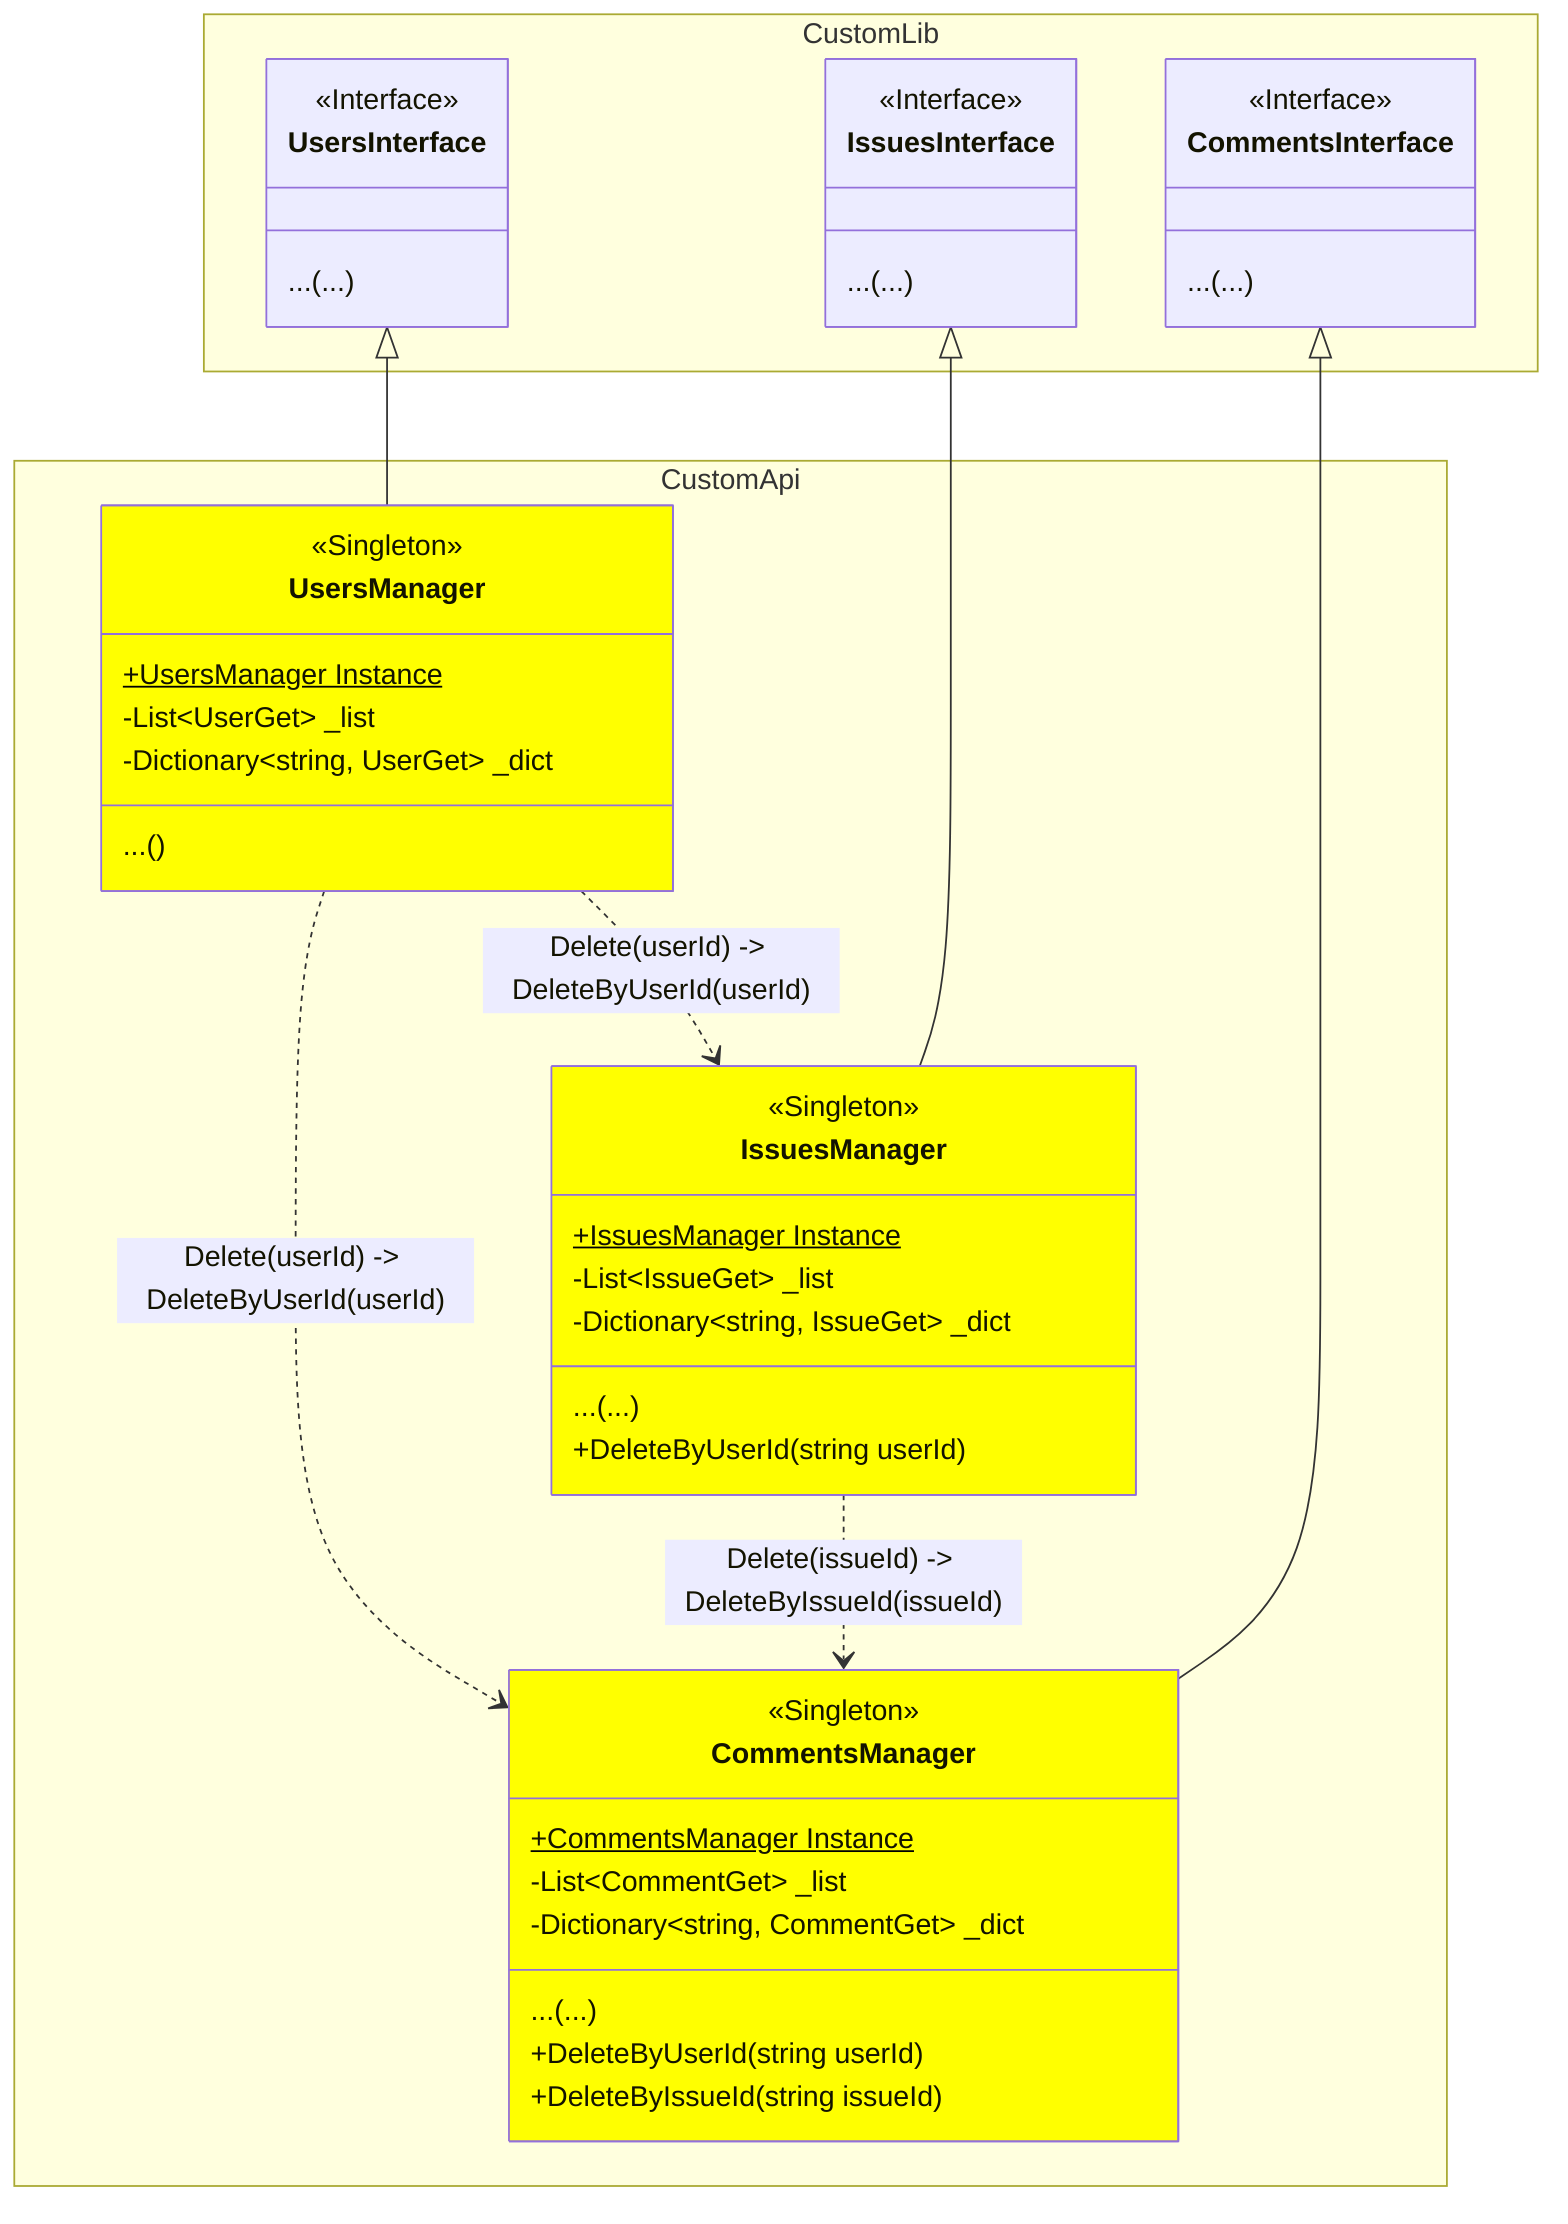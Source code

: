 classDiagram

    namespace CustomLib {
        class UsersInterface {
            <<Interface>>
            ...(...)
        }
        class IssuesInterface {
            <<Interface>>
            ...(...)
        }
        class CommentsInterface {
            <<Interface>>
            ...(...)
        }
    }

    namespace CustomApi {
        class UsersManager {
            <<Singleton>>
            +UsersManager Instance$
            -List~UserGet~ _list
            -Dictionary~string, UserGet~ _dict
            ...()
        }
        class IssuesManager {
            <<Singleton>>
            +IssuesManager Instance$
            -List~IssueGet~ _list
            -Dictionary~string, IssueGet~ _dict
            ...(...)
            +DeleteByUserId(string userId)
        }
        class CommentsManager {
            <<Singleton>>
            +CommentsManager Instance$
            -List~CommentGet~ _list
            -Dictionary~string, CommentGet~ _dict
            ...(...)
            +DeleteByUserId(string userId)
            +DeleteByIssueId(string issueId)
        }
    }

    UsersInterface <|-- UsersManager
    IssuesInterface <|-- IssuesManager
    CommentsInterface <|-- CommentsManager

    UsersManager ..> IssuesManager : Delete(userId) -> DeleteByUserId(userId)
    UsersManager ..> CommentsManager : Delete(userId) -> DeleteByUserId(userId)

    IssuesManager ..> CommentsManager : Delete(issueId) -> DeleteByIssueId(issueId)

    style UsersManager fill:yellow
    style IssuesManager fill:yellow
    style CommentsManager fill:yellow